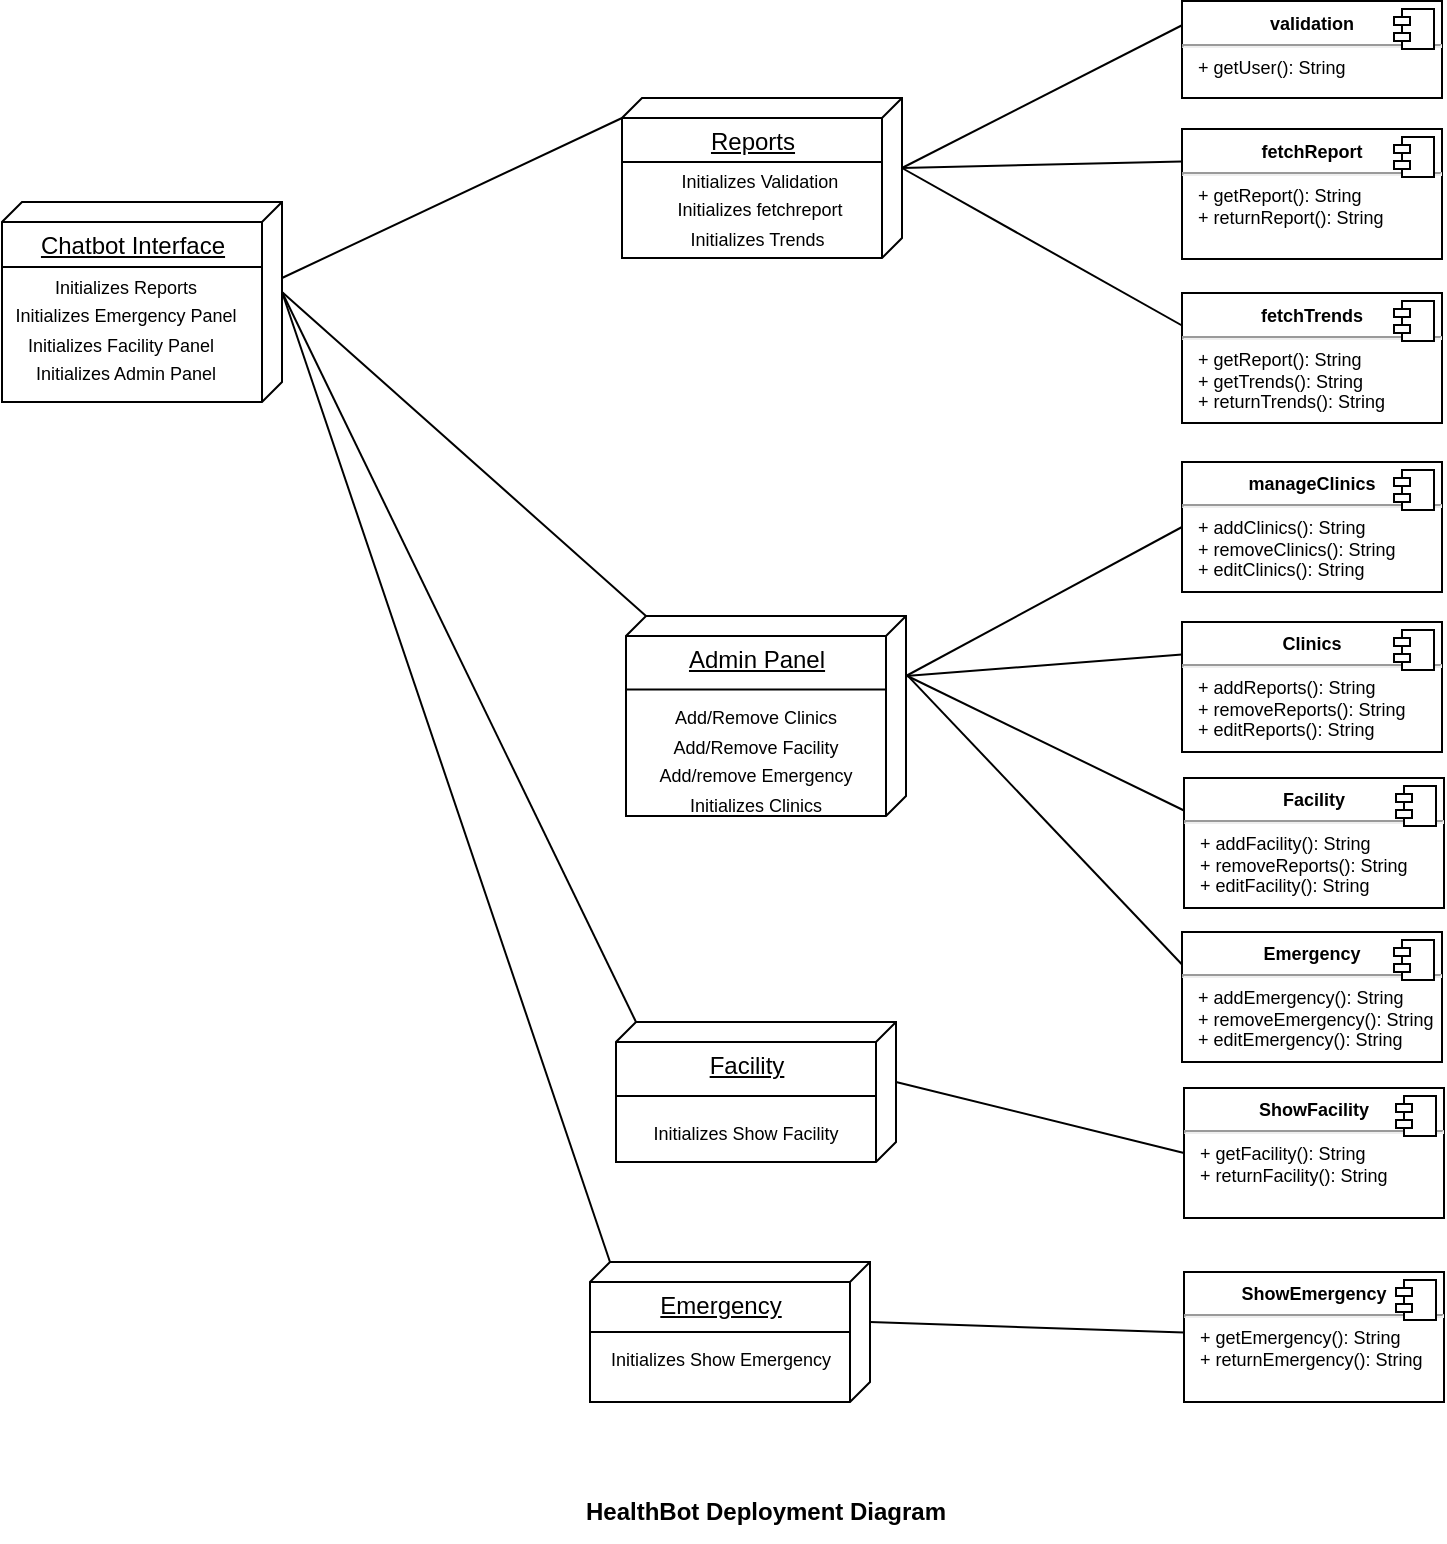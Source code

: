 <mxfile version="15.7.2" type="github">
  <diagram id="toIw099PtPl3Hnat31Ja" name="Page-1">
    <mxGraphModel dx="782" dy="432" grid="1" gridSize="10" guides="1" tooltips="1" connect="1" arrows="1" fold="1" page="1" pageScale="1" pageWidth="850" pageHeight="1100" math="0" shadow="0">
      <root>
        <mxCell id="0" />
        <mxCell id="1" parent="0" />
        <mxCell id="PIF15bUk4evdqEmm_p8N-2" value="Chatbot Interface" style="verticalAlign=top;align=center;spacingTop=8;spacingLeft=2;spacingRight=12;shape=cube;size=10;direction=south;fontStyle=4;html=1;" vertex="1" parent="1">
          <mxGeometry x="60" y="120" width="140" height="100" as="geometry" />
        </mxCell>
        <mxCell id="PIF15bUk4evdqEmm_p8N-3" value="" style="line;strokeWidth=1;fillColor=none;align=left;verticalAlign=middle;spacingTop=-1;spacingLeft=3;spacingRight=3;rotatable=0;labelPosition=right;points=[];portConstraint=eastwest;" vertex="1" parent="1">
          <mxGeometry x="60" y="148.5" width="130" height="8" as="geometry" />
        </mxCell>
        <mxCell id="PIF15bUk4evdqEmm_p8N-4" value="&lt;font style=&quot;font-size: 9px&quot;&gt;Initializes Reports&lt;br&gt;Initializes Emergency Panel&lt;br&gt;Initializes Facility Panel&amp;nbsp;&amp;nbsp;&lt;br&gt;Initializes Admin Panel&lt;br&gt;&lt;/font&gt;" style="text;html=1;strokeColor=none;fillColor=none;align=center;verticalAlign=middle;whiteSpace=wrap;rounded=0;" vertex="1" parent="1">
          <mxGeometry x="62" y="173" width="120" height="20" as="geometry" />
        </mxCell>
        <mxCell id="PIF15bUk4evdqEmm_p8N-5" value="" style="endArrow=none;html=1;rounded=0;fontSize=9;entryX=0;entryY=0;entryDx=10;entryDy=140;entryPerimeter=0;" edge="1" parent="1" target="PIF15bUk4evdqEmm_p8N-6">
          <mxGeometry width="50" height="50" relative="1" as="geometry">
            <mxPoint x="200" y="158" as="sourcePoint" />
            <mxPoint x="441" y="158" as="targetPoint" />
          </mxGeometry>
        </mxCell>
        <mxCell id="PIF15bUk4evdqEmm_p8N-6" value="Reports" style="verticalAlign=top;align=center;spacingTop=8;spacingLeft=2;spacingRight=12;shape=cube;size=10;direction=south;fontStyle=4;html=1;" vertex="1" parent="1">
          <mxGeometry x="370" y="68" width="140" height="80" as="geometry" />
        </mxCell>
        <mxCell id="PIF15bUk4evdqEmm_p8N-8" value="" style="line;strokeWidth=1;fillColor=none;align=left;verticalAlign=middle;spacingTop=-1;spacingLeft=3;spacingRight=3;rotatable=0;labelPosition=right;points=[];portConstraint=eastwest;" vertex="1" parent="1">
          <mxGeometry x="370" y="96" width="130" height="8" as="geometry" />
        </mxCell>
        <mxCell id="PIF15bUk4evdqEmm_p8N-9" value="&lt;font style=&quot;font-size: 9px&quot;&gt;Initializes Validation&lt;br&gt;Initializes fetchreport&lt;br&gt;Initializes Trends&amp;nbsp;&lt;br&gt;&lt;br&gt;&lt;/font&gt;" style="text;html=1;strokeColor=none;fillColor=none;align=center;verticalAlign=middle;whiteSpace=wrap;rounded=0;" vertex="1" parent="1">
          <mxGeometry x="384" y="120" width="110" height="20" as="geometry" />
        </mxCell>
        <mxCell id="PIF15bUk4evdqEmm_p8N-10" value="&lt;p style=&quot;margin: 0px ; margin-top: 6px ; text-align: center&quot;&gt;&lt;b&gt;fetchReport&lt;/b&gt;&lt;/p&gt;&lt;hr&gt;&lt;p style=&quot;margin: 0px ; margin-left: 8px&quot;&gt;+ getReport(): String&lt;br&gt;+ returnReport(): String&lt;/p&gt;" style="align=left;overflow=fill;html=1;dropTarget=0;fontSize=9;" vertex="1" parent="1">
          <mxGeometry x="650" y="83.5" width="130" height="65" as="geometry" />
        </mxCell>
        <mxCell id="PIF15bUk4evdqEmm_p8N-11" value="" style="shape=component;jettyWidth=8;jettyHeight=4;fontSize=9;align=center;" vertex="1" parent="PIF15bUk4evdqEmm_p8N-10">
          <mxGeometry x="1" width="20" height="20" relative="1" as="geometry">
            <mxPoint x="-24" y="4" as="offset" />
          </mxGeometry>
        </mxCell>
        <mxCell id="PIF15bUk4evdqEmm_p8N-12" value="&lt;p style=&quot;margin: 0px ; margin-top: 6px ; text-align: center&quot;&gt;&lt;b&gt;validation&lt;/b&gt;&lt;/p&gt;&lt;hr&gt;&lt;p style=&quot;margin: 0px ; margin-left: 8px&quot;&gt;+ getUser(): String&lt;br&gt;&lt;/p&gt;" style="align=left;overflow=fill;html=1;dropTarget=0;fontSize=9;" vertex="1" parent="1">
          <mxGeometry x="650" y="19.5" width="130" height="48.5" as="geometry" />
        </mxCell>
        <mxCell id="PIF15bUk4evdqEmm_p8N-13" value="" style="shape=component;jettyWidth=8;jettyHeight=4;fontSize=9;align=center;" vertex="1" parent="PIF15bUk4evdqEmm_p8N-12">
          <mxGeometry x="1" width="20" height="20" relative="1" as="geometry">
            <mxPoint x="-24" y="4" as="offset" />
          </mxGeometry>
        </mxCell>
        <mxCell id="PIF15bUk4evdqEmm_p8N-15" value="" style="endArrow=none;html=1;rounded=0;fontSize=9;exitX=0;exitY=0;exitDx=35;exitDy=0;exitPerimeter=0;entryX=0;entryY=0.25;entryDx=0;entryDy=0;" edge="1" parent="1" source="PIF15bUk4evdqEmm_p8N-6" target="PIF15bUk4evdqEmm_p8N-12">
          <mxGeometry width="50" height="50" relative="1" as="geometry">
            <mxPoint x="560.0" y="68.0" as="sourcePoint" />
            <mxPoint x="560.64" y="25.225" as="targetPoint" />
          </mxGeometry>
        </mxCell>
        <mxCell id="PIF15bUk4evdqEmm_p8N-16" value="" style="endArrow=none;html=1;rounded=0;fontSize=9;entryX=0;entryY=0.25;entryDx=0;entryDy=0;exitX=0;exitY=0;exitDx=35;exitDy=0;exitPerimeter=0;" edge="1" parent="1" source="PIF15bUk4evdqEmm_p8N-6" target="PIF15bUk4evdqEmm_p8N-10">
          <mxGeometry width="50" height="50" relative="1" as="geometry">
            <mxPoint x="560" y="67" as="sourcePoint" />
            <mxPoint x="590" y="127" as="targetPoint" />
          </mxGeometry>
        </mxCell>
        <mxCell id="PIF15bUk4evdqEmm_p8N-18" value="Admin Panel" style="verticalAlign=top;align=center;spacingTop=8;spacingLeft=2;spacingRight=12;shape=cube;size=10;direction=south;fontStyle=4;html=1;" vertex="1" parent="1">
          <mxGeometry x="372" y="327" width="140" height="100" as="geometry" />
        </mxCell>
        <mxCell id="PIF15bUk4evdqEmm_p8N-19" value="" style="line;strokeWidth=1;fillColor=none;align=left;verticalAlign=middle;spacingTop=-1;spacingLeft=3;spacingRight=3;rotatable=0;labelPosition=right;points=[];portConstraint=eastwest;" vertex="1" parent="1">
          <mxGeometry x="372" y="362.5" width="130" height="2.5" as="geometry" />
        </mxCell>
        <mxCell id="PIF15bUk4evdqEmm_p8N-20" value="&lt;font style=&quot;font-size: 9px&quot;&gt;Add/Remove Clinics&lt;br&gt;Add/Remove Facility&lt;br&gt;Add/remove Emergency&lt;br&gt;Initializes Clinics&lt;br&gt;&amp;nbsp;&lt;br&gt;&lt;br&gt;&lt;/font&gt;" style="text;html=1;strokeColor=none;fillColor=none;align=center;verticalAlign=middle;whiteSpace=wrap;rounded=0;" vertex="1" parent="1">
          <mxGeometry x="382" y="404" width="110" height="18.5" as="geometry" />
        </mxCell>
        <mxCell id="PIF15bUk4evdqEmm_p8N-21" value="&lt;p style=&quot;margin: 0px ; margin-top: 6px ; text-align: center&quot;&gt;&lt;b&gt;fetchTrends&lt;/b&gt;&lt;/p&gt;&lt;hr&gt;&lt;p style=&quot;margin: 0px ; margin-left: 8px&quot;&gt;+ getReport(): String&lt;br&gt;+ getTrends(): String&lt;/p&gt;&lt;p style=&quot;margin: 0px ; margin-left: 8px&quot;&gt;+ returnTrends(): String&lt;/p&gt;" style="align=left;overflow=fill;html=1;dropTarget=0;fontSize=9;" vertex="1" parent="1">
          <mxGeometry x="650" y="165.5" width="130" height="65" as="geometry" />
        </mxCell>
        <mxCell id="PIF15bUk4evdqEmm_p8N-22" value="" style="shape=component;jettyWidth=8;jettyHeight=4;fontSize=9;align=center;" vertex="1" parent="PIF15bUk4evdqEmm_p8N-21">
          <mxGeometry x="1" width="20" height="20" relative="1" as="geometry">
            <mxPoint x="-24" y="4" as="offset" />
          </mxGeometry>
        </mxCell>
        <mxCell id="PIF15bUk4evdqEmm_p8N-23" value="" style="endArrow=none;html=1;rounded=0;fontSize=9;entryX=0;entryY=0.25;entryDx=0;entryDy=0;exitX=0;exitY=0;exitDx=35;exitDy=0;exitPerimeter=0;" edge="1" parent="1" source="PIF15bUk4evdqEmm_p8N-6" target="PIF15bUk4evdqEmm_p8N-21">
          <mxGeometry width="50" height="50" relative="1" as="geometry">
            <mxPoint x="560" y="67" as="sourcePoint" />
            <mxPoint x="590" y="236.5" as="targetPoint" />
          </mxGeometry>
        </mxCell>
        <mxCell id="PIF15bUk4evdqEmm_p8N-25" value="Facility" style="verticalAlign=top;align=center;spacingTop=8;spacingLeft=2;spacingRight=12;shape=cube;size=10;direction=south;fontStyle=4;html=1;" vertex="1" parent="1">
          <mxGeometry x="367" y="530" width="140" height="70" as="geometry" />
        </mxCell>
        <mxCell id="PIF15bUk4evdqEmm_p8N-27" value="Emergency" style="verticalAlign=top;align=center;spacingTop=8;spacingLeft=2;spacingRight=12;shape=cube;size=10;direction=south;fontStyle=4;html=1;" vertex="1" parent="1">
          <mxGeometry x="354" y="650" width="140" height="70" as="geometry" />
        </mxCell>
        <mxCell id="PIF15bUk4evdqEmm_p8N-28" value="" style="endArrow=none;html=1;rounded=0;fontSize=9;exitX=0;exitY=0;exitDx=45;exitDy=0;exitPerimeter=0;entryX=0;entryY=0;entryDx=0;entryDy=130;entryPerimeter=0;" edge="1" parent="1" source="PIF15bUk4evdqEmm_p8N-2" target="PIF15bUk4evdqEmm_p8N-18">
          <mxGeometry width="50" height="50" relative="1" as="geometry">
            <mxPoint x="241" y="157.7" as="sourcePoint" />
            <mxPoint x="376" y="246" as="targetPoint" />
          </mxGeometry>
        </mxCell>
        <mxCell id="PIF15bUk4evdqEmm_p8N-29" value="" style="endArrow=none;html=1;rounded=0;fontSize=9;exitX=0;exitY=0;exitDx=45;exitDy=0;exitPerimeter=0;entryX=0;entryY=0;entryDx=0;entryDy=130;entryPerimeter=0;" edge="1" parent="1" source="PIF15bUk4evdqEmm_p8N-2" target="PIF15bUk4evdqEmm_p8N-25">
          <mxGeometry width="50" height="50" relative="1" as="geometry">
            <mxPoint x="250" y="168.7" as="sourcePoint" />
            <mxPoint x="385" y="257" as="targetPoint" />
          </mxGeometry>
        </mxCell>
        <mxCell id="PIF15bUk4evdqEmm_p8N-30" value="" style="endArrow=none;html=1;rounded=0;fontSize=9;exitX=0;exitY=0;exitDx=45;exitDy=0;exitPerimeter=0;entryX=0;entryY=0;entryDx=0;entryDy=130;entryPerimeter=0;" edge="1" parent="1" source="PIF15bUk4evdqEmm_p8N-2" target="PIF15bUk4evdqEmm_p8N-27">
          <mxGeometry width="50" height="50" relative="1" as="geometry">
            <mxPoint x="251.4" y="168" as="sourcePoint" />
            <mxPoint x="377.34" y="370.02" as="targetPoint" />
          </mxGeometry>
        </mxCell>
        <mxCell id="PIF15bUk4evdqEmm_p8N-31" value="" style="line;strokeWidth=1;fillColor=none;align=left;verticalAlign=middle;spacingTop=-1;spacingLeft=3;spacingRight=3;rotatable=0;labelPosition=right;points=[];portConstraint=eastwest;" vertex="1" parent="1">
          <mxGeometry x="367" y="563" width="130" height="8" as="geometry" />
        </mxCell>
        <mxCell id="PIF15bUk4evdqEmm_p8N-32" value="&lt;p style=&quot;margin: 0px ; margin-top: 6px ; text-align: center&quot;&gt;&lt;b&gt;manageClinics&lt;/b&gt;&lt;/p&gt;&lt;hr&gt;&lt;p style=&quot;margin: 0px ; margin-left: 8px&quot;&gt;+ addClinics(): String&lt;br&gt;+ removeClinics(): String&lt;/p&gt;&lt;p style=&quot;margin: 0px ; margin-left: 8px&quot;&gt;+ editClinics(): String&lt;/p&gt;" style="align=left;overflow=fill;html=1;dropTarget=0;fontSize=9;" vertex="1" parent="1">
          <mxGeometry x="650" y="250" width="130" height="65" as="geometry" />
        </mxCell>
        <mxCell id="PIF15bUk4evdqEmm_p8N-33" value="" style="shape=component;jettyWidth=8;jettyHeight=4;fontSize=9;align=center;" vertex="1" parent="PIF15bUk4evdqEmm_p8N-32">
          <mxGeometry x="1" width="20" height="20" relative="1" as="geometry">
            <mxPoint x="-24" y="4" as="offset" />
          </mxGeometry>
        </mxCell>
        <mxCell id="PIF15bUk4evdqEmm_p8N-34" value="&lt;p style=&quot;margin: 0px ; margin-top: 6px ; text-align: center&quot;&gt;&lt;b&gt;Clinics&lt;/b&gt;&lt;/p&gt;&lt;hr&gt;&lt;p style=&quot;margin: 0px ; margin-left: 8px&quot;&gt;+ addReports(): String&lt;br&gt;+ removeReports(): String&lt;/p&gt;&lt;p style=&quot;margin: 0px ; margin-left: 8px&quot;&gt;+ editReports(): String&lt;/p&gt;" style="align=left;overflow=fill;html=1;dropTarget=0;fontSize=9;" vertex="1" parent="1">
          <mxGeometry x="650" y="330" width="130" height="65" as="geometry" />
        </mxCell>
        <mxCell id="PIF15bUk4evdqEmm_p8N-35" value="" style="shape=component;jettyWidth=8;jettyHeight=4;fontSize=9;align=center;" vertex="1" parent="PIF15bUk4evdqEmm_p8N-34">
          <mxGeometry x="1" width="20" height="20" relative="1" as="geometry">
            <mxPoint x="-24" y="4" as="offset" />
          </mxGeometry>
        </mxCell>
        <mxCell id="PIF15bUk4evdqEmm_p8N-36" value="" style="endArrow=none;html=1;rounded=0;fontSize=9;exitX=0;exitY=0;exitDx=30;exitDy=0;exitPerimeter=0;entryX=0;entryY=0.5;entryDx=0;entryDy=0;" edge="1" parent="1" source="PIF15bUk4evdqEmm_p8N-18" target="PIF15bUk4evdqEmm_p8N-32">
          <mxGeometry width="50" height="50" relative="1" as="geometry">
            <mxPoint x="510" y="245.0" as="sourcePoint" />
            <mxPoint x="680.6" y="298.3" as="targetPoint" />
          </mxGeometry>
        </mxCell>
        <mxCell id="PIF15bUk4evdqEmm_p8N-37" value="" style="endArrow=none;html=1;rounded=0;fontSize=9;exitX=0;exitY=0;exitDx=30;exitDy=0;exitPerimeter=0;entryX=0;entryY=0.25;entryDx=0;entryDy=0;" edge="1" parent="1" source="PIF15bUk4evdqEmm_p8N-18" target="PIF15bUk4evdqEmm_p8N-34">
          <mxGeometry width="50" height="50" relative="1" as="geometry">
            <mxPoint x="522" y="240" as="sourcePoint" />
            <mxPoint x="610" y="298" as="targetPoint" />
          </mxGeometry>
        </mxCell>
        <mxCell id="PIF15bUk4evdqEmm_p8N-40" value="&lt;font style=&quot;font-size: 9px&quot;&gt;Initializes Show Facility&lt;br&gt;&lt;/font&gt;" style="text;html=1;strokeColor=none;fillColor=none;align=center;verticalAlign=middle;whiteSpace=wrap;rounded=0;" vertex="1" parent="1">
          <mxGeometry x="377" y="576" width="110" height="18.5" as="geometry" />
        </mxCell>
        <mxCell id="PIF15bUk4evdqEmm_p8N-41" value="&lt;p style=&quot;margin: 0px ; margin-top: 6px ; text-align: center&quot;&gt;&lt;b&gt;Facility&lt;/b&gt;&lt;/p&gt;&lt;hr&gt;&lt;p style=&quot;margin: 0px ; margin-left: 8px&quot;&gt;+ addFacility(): String&lt;br&gt;+ removeReports(): String&lt;/p&gt;&lt;p style=&quot;margin: 0px ; margin-left: 8px&quot;&gt;+ editFacility(): String&lt;/p&gt;" style="align=left;overflow=fill;html=1;dropTarget=0;fontSize=9;" vertex="1" parent="1">
          <mxGeometry x="651" y="408" width="130" height="65" as="geometry" />
        </mxCell>
        <mxCell id="PIF15bUk4evdqEmm_p8N-42" value="" style="shape=component;jettyWidth=8;jettyHeight=4;fontSize=9;align=center;" vertex="1" parent="PIF15bUk4evdqEmm_p8N-41">
          <mxGeometry x="1" width="20" height="20" relative="1" as="geometry">
            <mxPoint x="-24" y="4" as="offset" />
          </mxGeometry>
        </mxCell>
        <mxCell id="PIF15bUk4evdqEmm_p8N-43" value="&lt;p style=&quot;margin: 0px ; margin-top: 6px ; text-align: center&quot;&gt;&lt;b&gt;Emergency&lt;/b&gt;&lt;/p&gt;&lt;hr&gt;&lt;p style=&quot;margin: 0px ; margin-left: 8px&quot;&gt;+ addEmergency(): String&lt;br&gt;+ removeEmergency(): String&lt;/p&gt;&lt;p style=&quot;margin: 0px ; margin-left: 8px&quot;&gt;+ editEmergency(): String&lt;/p&gt;" style="align=left;overflow=fill;html=1;dropTarget=0;fontSize=9;" vertex="1" parent="1">
          <mxGeometry x="650" y="485" width="130" height="65" as="geometry" />
        </mxCell>
        <mxCell id="PIF15bUk4evdqEmm_p8N-44" value="" style="shape=component;jettyWidth=8;jettyHeight=4;fontSize=9;align=center;" vertex="1" parent="PIF15bUk4evdqEmm_p8N-43">
          <mxGeometry x="1" width="20" height="20" relative="1" as="geometry">
            <mxPoint x="-24" y="4" as="offset" />
          </mxGeometry>
        </mxCell>
        <mxCell id="PIF15bUk4evdqEmm_p8N-45" value="" style="endArrow=none;html=1;rounded=0;fontSize=9;exitX=0.3;exitY=-0.005;exitDx=0;exitDy=0;exitPerimeter=0;entryX=0;entryY=0.25;entryDx=0;entryDy=0;" edge="1" parent="1" source="PIF15bUk4evdqEmm_p8N-18" target="PIF15bUk4evdqEmm_p8N-41">
          <mxGeometry width="50" height="50" relative="1" as="geometry">
            <mxPoint x="522" y="240" as="sourcePoint" />
            <mxPoint x="660" y="340" as="targetPoint" />
          </mxGeometry>
        </mxCell>
        <mxCell id="PIF15bUk4evdqEmm_p8N-46" value="" style="endArrow=none;html=1;rounded=0;fontSize=9;entryX=0;entryY=0.25;entryDx=0;entryDy=0;exitX=0.297;exitY=-0.005;exitDx=0;exitDy=0;exitPerimeter=0;" edge="1" parent="1" source="PIF15bUk4evdqEmm_p8N-18" target="PIF15bUk4evdqEmm_p8N-43">
          <mxGeometry width="50" height="50" relative="1" as="geometry">
            <mxPoint x="520" y="360" as="sourcePoint" />
            <mxPoint x="651" y="424.75" as="targetPoint" />
          </mxGeometry>
        </mxCell>
        <mxCell id="PIF15bUk4evdqEmm_p8N-48" value="&lt;p style=&quot;margin: 0px ; margin-top: 6px ; text-align: center&quot;&gt;&lt;b&gt;ShowFacility&lt;/b&gt;&lt;/p&gt;&lt;hr&gt;&lt;p style=&quot;margin: 0px ; margin-left: 8px&quot;&gt;+ getFacility(): String&lt;br&gt;+ returnFacility(): String&lt;/p&gt;&lt;p style=&quot;margin: 0px ; margin-left: 8px&quot;&gt;&lt;br&gt;&lt;/p&gt;" style="align=left;overflow=fill;html=1;dropTarget=0;fontSize=9;" vertex="1" parent="1">
          <mxGeometry x="651" y="563" width="130" height="65" as="geometry" />
        </mxCell>
        <mxCell id="PIF15bUk4evdqEmm_p8N-49" value="" style="shape=component;jettyWidth=8;jettyHeight=4;fontSize=9;align=center;" vertex="1" parent="PIF15bUk4evdqEmm_p8N-48">
          <mxGeometry x="1" width="20" height="20" relative="1" as="geometry">
            <mxPoint x="-24" y="4" as="offset" />
          </mxGeometry>
        </mxCell>
        <mxCell id="PIF15bUk4evdqEmm_p8N-50" value="" style="endArrow=none;html=1;rounded=0;fontSize=9;exitX=0;exitY=0;exitDx=30;exitDy=0;exitPerimeter=0;entryX=0;entryY=0.5;entryDx=0;entryDy=0;" edge="1" parent="1" source="PIF15bUk4evdqEmm_p8N-25" target="PIF15bUk4evdqEmm_p8N-48">
          <mxGeometry width="50" height="50" relative="1" as="geometry">
            <mxPoint x="550" y="670" as="sourcePoint" />
            <mxPoint x="600" y="620" as="targetPoint" />
          </mxGeometry>
        </mxCell>
        <mxCell id="PIF15bUk4evdqEmm_p8N-51" value="" style="line;strokeWidth=1;fillColor=none;align=left;verticalAlign=middle;spacingTop=-1;spacingLeft=3;spacingRight=3;rotatable=0;labelPosition=right;points=[];portConstraint=eastwest;" vertex="1" parent="1">
          <mxGeometry x="354" y="681" width="130" height="8" as="geometry" />
        </mxCell>
        <mxCell id="PIF15bUk4evdqEmm_p8N-52" value="&lt;font style=&quot;font-size: 9px&quot;&gt;Initializes Show Emergency&lt;br&gt;&lt;/font&gt;" style="text;html=1;strokeColor=none;fillColor=none;align=center;verticalAlign=middle;whiteSpace=wrap;rounded=0;" vertex="1" parent="1">
          <mxGeometry x="362.5" y="689" width="113" height="18.5" as="geometry" />
        </mxCell>
        <mxCell id="PIF15bUk4evdqEmm_p8N-53" value="&lt;p style=&quot;margin: 0px ; margin-top: 6px ; text-align: center&quot;&gt;&lt;b&gt;ShowEmergency&lt;/b&gt;&lt;/p&gt;&lt;hr&gt;&lt;p style=&quot;margin: 0px ; margin-left: 8px&quot;&gt;+ getEmergency(): String&lt;br&gt;+ returnEmergency(): String&lt;/p&gt;&lt;p style=&quot;margin: 0px ; margin-left: 8px&quot;&gt;&lt;br&gt;&lt;/p&gt;" style="align=left;overflow=fill;html=1;dropTarget=0;fontSize=9;" vertex="1" parent="1">
          <mxGeometry x="651" y="655" width="130" height="65" as="geometry" />
        </mxCell>
        <mxCell id="PIF15bUk4evdqEmm_p8N-54" value="" style="shape=component;jettyWidth=8;jettyHeight=4;fontSize=9;align=center;" vertex="1" parent="PIF15bUk4evdqEmm_p8N-53">
          <mxGeometry x="1" width="20" height="20" relative="1" as="geometry">
            <mxPoint x="-24" y="4" as="offset" />
          </mxGeometry>
        </mxCell>
        <mxCell id="PIF15bUk4evdqEmm_p8N-55" value="" style="endArrow=none;html=1;rounded=0;fontSize=9;exitX=0;exitY=0;exitDx=30;exitDy=0;exitPerimeter=0;" edge="1" parent="1" source="PIF15bUk4evdqEmm_p8N-27" target="PIF15bUk4evdqEmm_p8N-53">
          <mxGeometry width="50" height="50" relative="1" as="geometry">
            <mxPoint x="517" y="570" as="sourcePoint" />
            <mxPoint x="661" y="605.5" as="targetPoint" />
          </mxGeometry>
        </mxCell>
        <mxCell id="PIF15bUk4evdqEmm_p8N-56" value="&lt;font style=&quot;font-size: 12px&quot;&gt;&lt;b&gt;HealthBot Deployment Diagram&lt;/b&gt;&lt;/font&gt;" style="text;html=1;strokeColor=none;fillColor=none;align=center;verticalAlign=middle;whiteSpace=wrap;rounded=0;fontSize=9;" vertex="1" parent="1">
          <mxGeometry x="297" y="760" width="290" height="30" as="geometry" />
        </mxCell>
      </root>
    </mxGraphModel>
  </diagram>
</mxfile>

